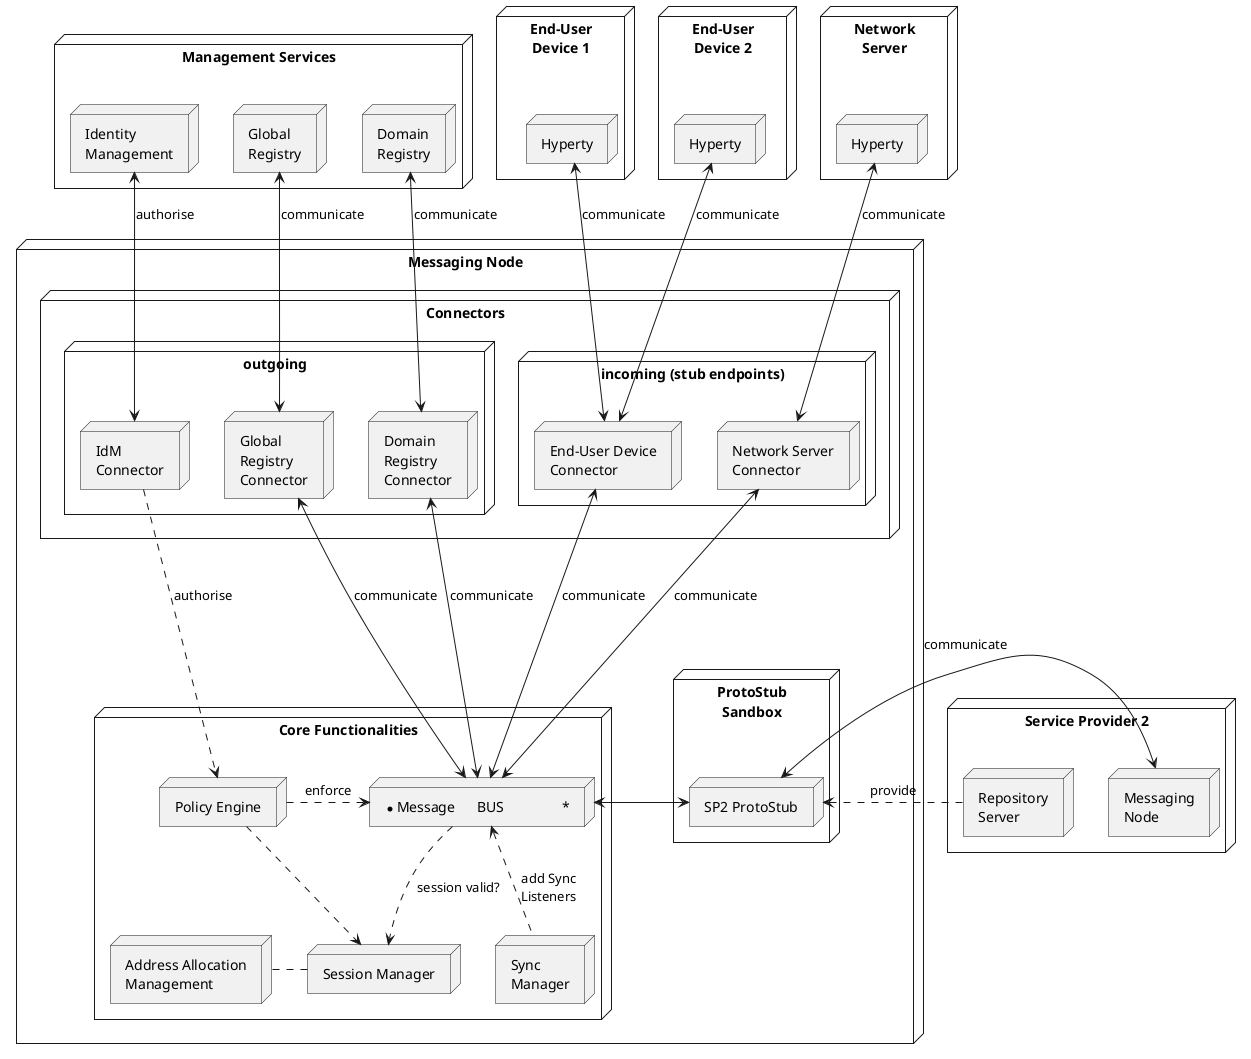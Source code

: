 

@startuml "msg-node-architecture-updated.png"


node "Management Services" as Man1 {
	node "Global\nRegistry" as GReg
	node "Domain\nRegistry" as DomReg
	node "Identity\nManagement" as IdM1
}

node "Service Provider 2" as SP2 {
	node "Messaging\nNode" as Msg2
	node "Repository\nServer" as Repo2
}

node "End-User\nDevice 1" as User1 {
	node "Hyperty" as H1
}

node "End-User\nDevice 2" as User2 {
	node "Hyperty" as H2
}

node "Network\nServer" as Net {
	node "Hyperty" as H3
}

node "Messaging Node" as msg {


 node "ProtoStub\nSandbox" as Proto1Sand {

	 node "SP2 ProtoStub" as Proto1
 }

node "Connectors" as Conn {
	node "outgoing" as ConnOut {
		node "IdM\nConnector" as ConnIdM
		node "Global\nRegistry\nConnector" as ConnGReg
		node "Domain\nRegistry\nConnector" as ConnDomReg
	}
	node "incoming (stub endpoints)" as ConnIn {
		node "End-User Device\nConnector" as ConnUser
		node "Network Server\nConnector" as ConnNet
	}
}


node "Core Functionalities" as core {

 node "*            Message      BUS                *" as Bus

 node "Policy Engine" as BusPEP

 node "Session Manager" as Reg

 node "Address Allocation\nManagement" as ID

 node "Sync\nManager" as Sync

 }

Repo2 ..down-> Proto1: provide

Msg2 <-left-> Proto1 : communicate

 Bus <-right-> Proto1

 BusPEP ..right-> Bus : enforce

 ConnIdM ..down-> BusPEP : authorise

 BusPEP .down-> Reg

 Reg .left. ID

 Reg <-up. Bus: session valid?

 Sync -up.> Bus: add Sync\nListeners

 ConnIdM <-up-> IdM1 : authorise

 Bus <-up-> ConnUser : communicate
 ConnUser <-up-> H1 : communicate

 ConnUser <-up-> H2 : communicate

 Bus <-up-> ConnNet : communicate
 ConnNet <-up-> H3 : communicate

 Bus <-up-> ConnGReg : communicate
 Bus <-up-> ConnDomReg : communicate
 ConnGReg <-up-> GReg : communicate
 ConnDomReg <-up-> DomReg : communicate


@enduml

